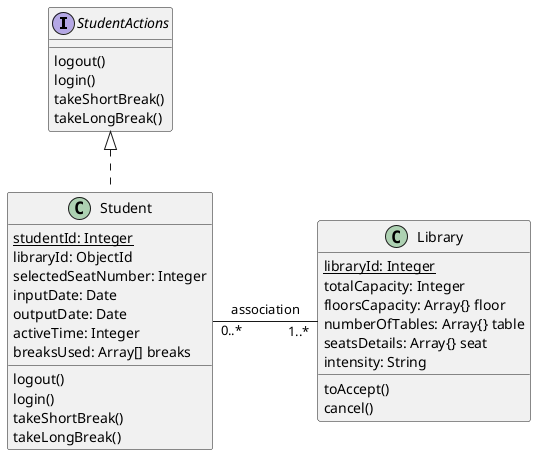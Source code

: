 @startuml

interface StudentActions {
  logout()
  login()
  takeShortBreak()
  takeLongBreak()
}

class Student {
  {static} studentId: Integer
  libraryId: ObjectId
  selectedSeatNumber: Integer
  inputDate: Date
  outputDate: Date
  activeTime: Integer
  breaksUsed: Array[] breaks
  
  logout()
  login()
  takeShortBreak()
  takeLongBreak()
}

class Library {
  {static} libraryId: Integer
  totalCapacity: Integer
  floorsCapacity: Array{} floor
  numberOfTables: Array{} table
  seatsDetails: Array{} seat
  intensity: String

  toAccept()
  cancel()

}

' Student and Library have a association
Student "0..*" - "1..*" Library : association
class Student implements StudentActions

@enduml
